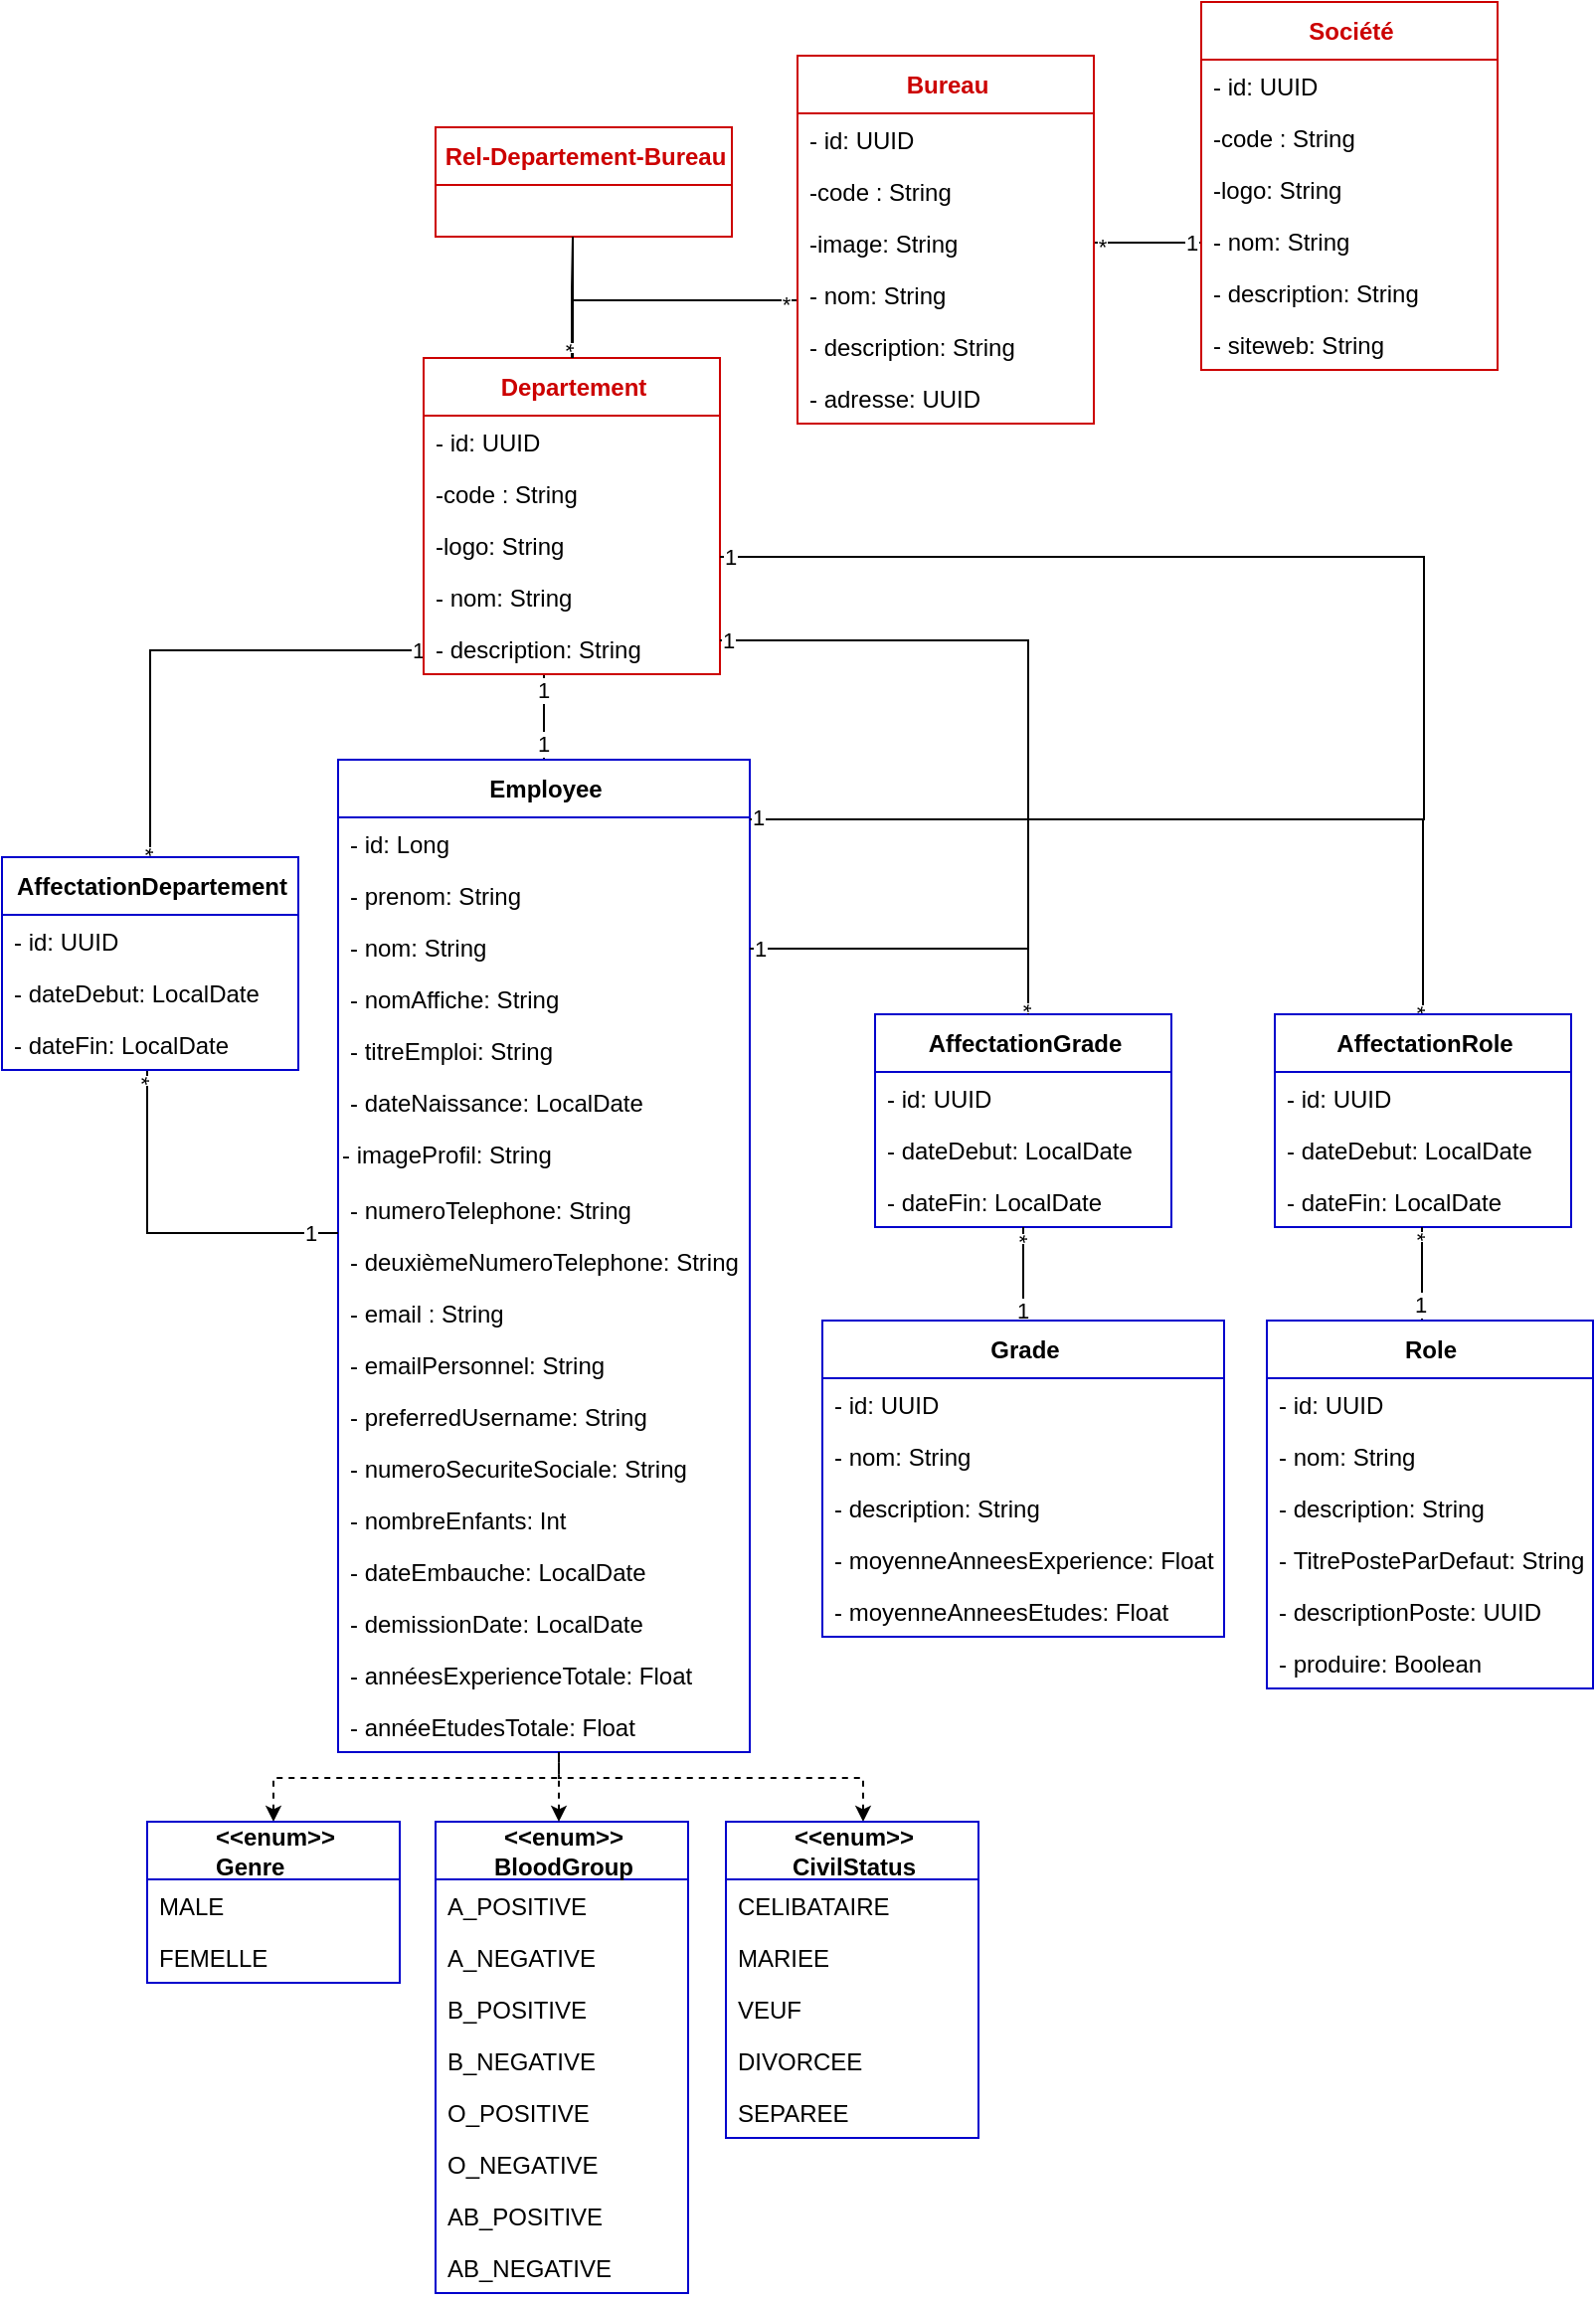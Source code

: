 <mxfile version="20.2.2" type="github">
  <diagram id="w2IqQi6_i-0GJQ8mrUqk" name="Page-1">
    <mxGraphModel dx="1580" dy="882" grid="0" gridSize="10" guides="1" tooltips="1" connect="1" arrows="1" fold="1" page="1" pageScale="1" pageWidth="827" pageHeight="1169" math="0" shadow="0">
      <root>
        <mxCell id="0" />
        <mxCell id="1" parent="0" />
        <mxCell id="1tyX5QJciQTAeXLeKtvb-1" style="edgeStyle=orthogonalEdgeStyle;rounded=0;orthogonalLoop=1;jettySize=auto;html=1;endArrow=none;endFill=0;" edge="1" parent="1" source="1tyX5QJciQTAeXLeKtvb-4" target="1tyX5QJciQTAeXLeKtvb-90">
          <mxGeometry relative="1" as="geometry">
            <Array as="points">
              <mxPoint x="277" y="397" />
              <mxPoint x="277" y="397" />
            </Array>
          </mxGeometry>
        </mxCell>
        <mxCell id="1tyX5QJciQTAeXLeKtvb-2" value="1" style="edgeLabel;html=1;align=center;verticalAlign=middle;resizable=0;points=[];" vertex="1" connectable="0" parent="1tyX5QJciQTAeXLeKtvb-1">
          <mxGeometry x="0.872" y="1" relative="1" as="geometry">
            <mxPoint y="5" as="offset" />
          </mxGeometry>
        </mxCell>
        <mxCell id="1tyX5QJciQTAeXLeKtvb-3" value="1" style="edgeLabel;html=1;align=center;verticalAlign=middle;resizable=0;points=[];" vertex="1" connectable="0" parent="1tyX5QJciQTAeXLeKtvb-1">
          <mxGeometry x="-0.908" relative="1" as="geometry">
            <mxPoint x="-1" y="-6" as="offset" />
          </mxGeometry>
        </mxCell>
        <mxCell id="1tyX5QJciQTAeXLeKtvb-4" value="&lt;b&gt;Employee&lt;/b&gt;" style="swimlane;fontStyle=0;align=center;verticalAlign=middle;childLayout=stackLayout;horizontal=1;startSize=29;horizontalStack=0;resizeParent=1;resizeParentMax=0;resizeLast=0;collapsible=0;marginBottom=0;html=1;fontSize=12;labelPosition=center;verticalLabelPosition=middle;container=0;swimlaneLine=1;rounded=0;shadow=0;glass=0;sketch=0;perimeterSpacing=0;strokeColor=#0000CC;" vertex="1" parent="1">
          <mxGeometry x="176" y="391" width="207" height="499" as="geometry" />
        </mxCell>
        <mxCell id="1tyX5QJciQTAeXLeKtvb-5" value="- id: Long" style="text;strokeColor=none;fillColor=none;align=left;verticalAlign=top;spacingLeft=4;spacingRight=4;overflow=hidden;rotatable=0;points=[[0,0.5],[1,0.5]];portConstraint=eastwest;container=0;fontStyle=0" vertex="1" parent="1tyX5QJciQTAeXLeKtvb-4">
          <mxGeometry y="29" width="207" height="26" as="geometry" />
        </mxCell>
        <mxCell id="1tyX5QJciQTAeXLeKtvb-6" value="- prenom: String" style="text;strokeColor=none;fillColor=none;align=left;verticalAlign=top;spacingLeft=4;spacingRight=4;overflow=hidden;rotatable=0;points=[[0,0.5],[1,0.5]];portConstraint=eastwest;container=0;fontStyle=0" vertex="1" parent="1tyX5QJciQTAeXLeKtvb-4">
          <mxGeometry y="55" width="207" height="26" as="geometry" />
        </mxCell>
        <mxCell id="1tyX5QJciQTAeXLeKtvb-7" value="- nom: String" style="text;strokeColor=none;fillColor=none;align=left;verticalAlign=top;spacingLeft=4;spacingRight=4;overflow=hidden;rotatable=0;points=[[0,0.5],[1,0.5]];portConstraint=eastwest;container=0;fontStyle=0" vertex="1" parent="1tyX5QJciQTAeXLeKtvb-4">
          <mxGeometry y="81" width="207" height="26" as="geometry" />
        </mxCell>
        <mxCell id="1tyX5QJciQTAeXLeKtvb-8" value="- nomAffiche: String" style="text;strokeColor=none;fillColor=none;align=left;verticalAlign=top;spacingLeft=4;spacingRight=4;overflow=hidden;rotatable=0;points=[[0,0.5],[1,0.5]];portConstraint=eastwest;container=0;fontStyle=0" vertex="1" parent="1tyX5QJciQTAeXLeKtvb-4">
          <mxGeometry y="107" width="207" height="26" as="geometry" />
        </mxCell>
        <mxCell id="1tyX5QJciQTAeXLeKtvb-9" value="- titreEmploi: String" style="text;strokeColor=none;fillColor=none;align=left;verticalAlign=top;spacingLeft=4;spacingRight=4;overflow=hidden;rotatable=0;points=[[0,0.5],[1,0.5]];portConstraint=eastwest;container=0;fontStyle=0" vertex="1" parent="1tyX5QJciQTAeXLeKtvb-4">
          <mxGeometry y="133" width="207" height="26" as="geometry" />
        </mxCell>
        <mxCell id="1tyX5QJciQTAeXLeKtvb-10" value="- dateNaissance: LocalDate" style="text;strokeColor=none;fillColor=none;align=left;verticalAlign=top;spacingLeft=4;spacingRight=4;overflow=hidden;rotatable=0;points=[[0,0.5],[1,0.5]];portConstraint=eastwest;container=0;fontStyle=0" vertex="1" parent="1tyX5QJciQTAeXLeKtvb-4">
          <mxGeometry y="159" width="207" height="26" as="geometry" />
        </mxCell>
        <mxCell id="1tyX5QJciQTAeXLeKtvb-11" value="- imageProfil: String" style="text;whiteSpace=wrap;html=1;" vertex="1" parent="1tyX5QJciQTAeXLeKtvb-4">
          <mxGeometry y="185" width="207" height="28" as="geometry" />
        </mxCell>
        <mxCell id="1tyX5QJciQTAeXLeKtvb-12" value="- numeroTelephone: String" style="text;strokeColor=none;fillColor=none;align=left;verticalAlign=top;spacingLeft=4;spacingRight=4;overflow=hidden;rotatable=0;points=[[0,0.5],[1,0.5]];portConstraint=eastwest;container=0;fontStyle=0" vertex="1" parent="1tyX5QJciQTAeXLeKtvb-4">
          <mxGeometry y="213" width="207" height="26" as="geometry" />
        </mxCell>
        <mxCell id="1tyX5QJciQTAeXLeKtvb-13" value="- deuxièmeNumeroTelephone: String" style="text;strokeColor=none;fillColor=none;align=left;verticalAlign=top;spacingLeft=4;spacingRight=4;overflow=hidden;rotatable=0;points=[[0,0.5],[1,0.5]];portConstraint=eastwest;container=0;fontStyle=0" vertex="1" parent="1tyX5QJciQTAeXLeKtvb-4">
          <mxGeometry y="239" width="207" height="26" as="geometry" />
        </mxCell>
        <mxCell id="1tyX5QJciQTAeXLeKtvb-14" value="- email : String" style="text;strokeColor=none;fillColor=none;align=left;verticalAlign=top;spacingLeft=4;spacingRight=4;overflow=hidden;rotatable=0;points=[[0,0.5],[1,0.5]];portConstraint=eastwest;container=0;fontStyle=0" vertex="1" parent="1tyX5QJciQTAeXLeKtvb-4">
          <mxGeometry y="265" width="207" height="26" as="geometry" />
        </mxCell>
        <mxCell id="1tyX5QJciQTAeXLeKtvb-15" value="- emailPersonnel: String" style="text;strokeColor=none;fillColor=none;align=left;verticalAlign=top;spacingLeft=4;spacingRight=4;overflow=hidden;rotatable=0;points=[[0,0.5],[1,0.5]];portConstraint=eastwest;container=0;fontStyle=0" vertex="1" parent="1tyX5QJciQTAeXLeKtvb-4">
          <mxGeometry y="291" width="207" height="26" as="geometry" />
        </mxCell>
        <mxCell id="1tyX5QJciQTAeXLeKtvb-16" value="- preferredUsername: String" style="text;strokeColor=none;fillColor=none;align=left;verticalAlign=top;spacingLeft=4;spacingRight=4;overflow=hidden;rotatable=0;points=[[0,0.5],[1,0.5]];portConstraint=eastwest;container=0;fontStyle=0" vertex="1" parent="1tyX5QJciQTAeXLeKtvb-4">
          <mxGeometry y="317" width="207" height="26" as="geometry" />
        </mxCell>
        <mxCell id="1tyX5QJciQTAeXLeKtvb-17" value="- numeroSecuriteSociale: String" style="text;strokeColor=none;fillColor=none;align=left;verticalAlign=top;spacingLeft=4;spacingRight=4;overflow=hidden;rotatable=0;points=[[0,0.5],[1,0.5]];portConstraint=eastwest;container=0;fontStyle=0" vertex="1" parent="1tyX5QJciQTAeXLeKtvb-4">
          <mxGeometry y="343" width="207" height="26" as="geometry" />
        </mxCell>
        <mxCell id="1tyX5QJciQTAeXLeKtvb-18" value="- nombreEnfants: Int" style="text;strokeColor=none;fillColor=none;align=left;verticalAlign=top;spacingLeft=4;spacingRight=4;overflow=hidden;rotatable=0;points=[[0,0.5],[1,0.5]];portConstraint=eastwest;container=0;fontStyle=0" vertex="1" parent="1tyX5QJciQTAeXLeKtvb-4">
          <mxGeometry y="369" width="207" height="26" as="geometry" />
        </mxCell>
        <mxCell id="1tyX5QJciQTAeXLeKtvb-19" value="- dateEmbauche: LocalDate" style="text;strokeColor=none;fillColor=none;align=left;verticalAlign=top;spacingLeft=4;spacingRight=4;overflow=hidden;rotatable=0;points=[[0,0.5],[1,0.5]];portConstraint=eastwest;container=0;fontStyle=0" vertex="1" parent="1tyX5QJciQTAeXLeKtvb-4">
          <mxGeometry y="395" width="207" height="26" as="geometry" />
        </mxCell>
        <mxCell id="1tyX5QJciQTAeXLeKtvb-20" value="- demissionDate: LocalDate" style="text;strokeColor=none;fillColor=none;align=left;verticalAlign=top;spacingLeft=4;spacingRight=4;overflow=hidden;rotatable=0;points=[[0,0.5],[1,0.5]];portConstraint=eastwest;container=0;fontStyle=0" vertex="1" parent="1tyX5QJciQTAeXLeKtvb-4">
          <mxGeometry y="421" width="207" height="26" as="geometry" />
        </mxCell>
        <mxCell id="1tyX5QJciQTAeXLeKtvb-21" value="- annéesExperienceTotale: Float" style="text;strokeColor=none;fillColor=none;align=left;verticalAlign=top;spacingLeft=4;spacingRight=4;overflow=hidden;rotatable=0;points=[[0,0.5],[1,0.5]];portConstraint=eastwest;container=0;fontStyle=0" vertex="1" parent="1tyX5QJciQTAeXLeKtvb-4">
          <mxGeometry y="447" width="207" height="26" as="geometry" />
        </mxCell>
        <mxCell id="1tyX5QJciQTAeXLeKtvb-22" value="- annéeEtudesTotale: Float" style="text;strokeColor=none;fillColor=none;align=left;verticalAlign=top;spacingLeft=4;spacingRight=4;overflow=hidden;rotatable=0;points=[[0,0.5],[1,0.5]];portConstraint=eastwest;container=0;fontStyle=0" vertex="1" parent="1tyX5QJciQTAeXLeKtvb-4">
          <mxGeometry y="473" width="207" height="26" as="geometry" />
        </mxCell>
        <mxCell id="1tyX5QJciQTAeXLeKtvb-23" style="edgeStyle=orthogonalEdgeStyle;rounded=0;orthogonalLoop=1;jettySize=auto;html=1;endArrow=none;endFill=0;endSize=5;startSize=5;" edge="1" parent="1" source="1tyX5QJciQTAeXLeKtvb-29" target="1tyX5QJciQTAeXLeKtvb-4">
          <mxGeometry relative="1" as="geometry">
            <Array as="points">
              <mxPoint x="80" y="629" />
            </Array>
          </mxGeometry>
        </mxCell>
        <mxCell id="1tyX5QJciQTAeXLeKtvb-24" value="*" style="edgeLabel;html=1;align=center;verticalAlign=middle;resizable=0;points=[];rotation=90;" vertex="1" connectable="0" parent="1tyX5QJciQTAeXLeKtvb-23">
          <mxGeometry x="-0.925" relative="1" as="geometry">
            <mxPoint x="-2" y="-2" as="offset" />
          </mxGeometry>
        </mxCell>
        <mxCell id="1tyX5QJciQTAeXLeKtvb-25" value="1" style="edgeLabel;html=1;align=center;verticalAlign=middle;resizable=0;points=[];" vertex="1" connectable="0" parent="1tyX5QJciQTAeXLeKtvb-23">
          <mxGeometry x="0.884" relative="1" as="geometry">
            <mxPoint x="-4" as="offset" />
          </mxGeometry>
        </mxCell>
        <mxCell id="1tyX5QJciQTAeXLeKtvb-26" style="edgeStyle=orthogonalEdgeStyle;rounded=0;orthogonalLoop=1;jettySize=auto;html=1;endArrow=none;endFill=0;" edge="1" parent="1" source="1tyX5QJciQTAeXLeKtvb-29" target="1tyX5QJciQTAeXLeKtvb-90">
          <mxGeometry relative="1" as="geometry">
            <mxPoint x="208" y="323" as="targetPoint" />
            <Array as="points">
              <mxPoint x="82" y="336" />
            </Array>
          </mxGeometry>
        </mxCell>
        <mxCell id="1tyX5QJciQTAeXLeKtvb-27" value="1" style="edgeLabel;html=1;align=center;verticalAlign=middle;resizable=0;points=[];" vertex="1" connectable="0" parent="1tyX5QJciQTAeXLeKtvb-26">
          <mxGeometry x="0.935" y="-2" relative="1" as="geometry">
            <mxPoint x="5" y="-2" as="offset" />
          </mxGeometry>
        </mxCell>
        <mxCell id="1tyX5QJciQTAeXLeKtvb-28" value="*" style="edgeLabel;html=1;align=center;verticalAlign=middle;resizable=0;points=[];rotation=90;" vertex="1" connectable="0" parent="1tyX5QJciQTAeXLeKtvb-26">
          <mxGeometry x="-0.965" relative="1" as="geometry">
            <mxPoint x="-2" y="1" as="offset" />
          </mxGeometry>
        </mxCell>
        <mxCell id="1tyX5QJciQTAeXLeKtvb-29" value="&lt;span style=&quot;text-align: left;&quot;&gt;Affectation&lt;/span&gt;&lt;span style=&quot;text-align: left; background-color: initial;&quot;&gt;Departement&lt;/span&gt;&lt;span style=&quot;text-align: left;&quot;&gt;&lt;br&gt;&lt;/span&gt;" style="swimlane;fontStyle=1;align=center;verticalAlign=middle;childLayout=stackLayout;horizontal=1;startSize=29;horizontalStack=0;resizeParent=1;resizeParentMax=0;resizeLast=0;collapsible=0;marginBottom=0;html=1;fontSize=12;labelPosition=center;verticalLabelPosition=middle;container=0;swimlaneLine=1;rounded=0;sketch=0;glass=0;strokeColor=#0000CC;" vertex="1" parent="1">
          <mxGeometry x="7" y="440" width="149" height="107" as="geometry" />
        </mxCell>
        <mxCell id="1tyX5QJciQTAeXLeKtvb-30" value="- id: UUID" style="text;strokeColor=none;fillColor=none;align=left;verticalAlign=top;spacingLeft=4;spacingRight=4;overflow=hidden;rotatable=0;points=[[0,0.5],[1,0.5]];portConstraint=eastwest;container=0;fontStyle=0" vertex="1" parent="1tyX5QJciQTAeXLeKtvb-29">
          <mxGeometry y="29" width="149" height="26" as="geometry" />
        </mxCell>
        <mxCell id="1tyX5QJciQTAeXLeKtvb-31" value="- dateDebut: LocalDate" style="text;strokeColor=none;fillColor=none;align=left;verticalAlign=top;spacingLeft=4;spacingRight=4;overflow=hidden;rotatable=0;points=[[0,0.5],[1,0.5]];portConstraint=eastwest;container=0;fontStyle=0" vertex="1" parent="1tyX5QJciQTAeXLeKtvb-29">
          <mxGeometry y="55" width="149" height="26" as="geometry" />
        </mxCell>
        <mxCell id="1tyX5QJciQTAeXLeKtvb-32" value="- dateFin: LocalDate" style="text;strokeColor=none;fillColor=none;align=left;verticalAlign=top;spacingLeft=4;spacingRight=4;overflow=hidden;rotatable=0;points=[[0,0.5],[1,0.5]];portConstraint=eastwest;container=0;fontStyle=0" vertex="1" parent="1tyX5QJciQTAeXLeKtvb-29">
          <mxGeometry y="81" width="149" height="26" as="geometry" />
        </mxCell>
        <mxCell id="1tyX5QJciQTAeXLeKtvb-33" value="&lt;span style=&quot;text-align: left;&quot;&gt;Affectation&lt;/span&gt;&lt;span style=&quot;text-align: left; background-color: initial;&quot;&gt;Grade&lt;/span&gt;&lt;span style=&quot;text-align: left;&quot;&gt;&lt;br&gt;&lt;/span&gt;" style="swimlane;fontStyle=1;align=center;verticalAlign=middle;childLayout=stackLayout;horizontal=1;startSize=29;horizontalStack=0;resizeParent=1;resizeParentMax=0;resizeLast=0;collapsible=0;marginBottom=0;html=1;fontSize=12;labelPosition=center;verticalLabelPosition=middle;container=0;swimlaneLine=1;rounded=0;sketch=0;glass=0;strokeColor=#0000CC;" vertex="1" parent="1">
          <mxGeometry x="446" y="519" width="149" height="107" as="geometry" />
        </mxCell>
        <mxCell id="1tyX5QJciQTAeXLeKtvb-34" value="- id: UUID" style="text;strokeColor=none;fillColor=none;align=left;verticalAlign=top;spacingLeft=4;spacingRight=4;overflow=hidden;rotatable=0;points=[[0,0.5],[1,0.5]];portConstraint=eastwest;container=0;fontStyle=0" vertex="1" parent="1tyX5QJciQTAeXLeKtvb-33">
          <mxGeometry y="29" width="149" height="26" as="geometry" />
        </mxCell>
        <mxCell id="1tyX5QJciQTAeXLeKtvb-35" value="- dateDebut: LocalDate" style="text;strokeColor=none;fillColor=none;align=left;verticalAlign=top;spacingLeft=4;spacingRight=4;overflow=hidden;rotatable=0;points=[[0,0.5],[1,0.5]];portConstraint=eastwest;container=0;fontStyle=0" vertex="1" parent="1tyX5QJciQTAeXLeKtvb-33">
          <mxGeometry y="55" width="149" height="26" as="geometry" />
        </mxCell>
        <mxCell id="1tyX5QJciQTAeXLeKtvb-36" value="- dateFin: LocalDate" style="text;strokeColor=none;fillColor=none;align=left;verticalAlign=top;spacingLeft=4;spacingRight=4;overflow=hidden;rotatable=0;points=[[0,0.5],[1,0.5]];portConstraint=eastwest;container=0;fontStyle=0" vertex="1" parent="1tyX5QJciQTAeXLeKtvb-33">
          <mxGeometry y="81" width="149" height="26" as="geometry" />
        </mxCell>
        <mxCell id="1tyX5QJciQTAeXLeKtvb-37" style="edgeStyle=orthogonalEdgeStyle;rounded=0;orthogonalLoop=1;jettySize=auto;html=1;endArrow=none;endFill=0;startSize=5;endSize=5;" edge="1" parent="1" source="1tyX5QJciQTAeXLeKtvb-4" target="1tyX5QJciQTAeXLeKtvb-33">
          <mxGeometry relative="1" as="geometry">
            <Array as="points">
              <mxPoint x="523" y="486" />
            </Array>
            <mxPoint x="377" y="521.002" as="sourcePoint" />
            <mxPoint x="502.002" y="601" as="targetPoint" />
          </mxGeometry>
        </mxCell>
        <mxCell id="1tyX5QJciQTAeXLeKtvb-38" value="*" style="edgeLabel;html=1;align=center;verticalAlign=middle;resizable=0;points=[];rotation=90;" vertex="1" connectable="0" parent="1tyX5QJciQTAeXLeKtvb-37">
          <mxGeometry x="0.963" relative="1" as="geometry">
            <mxPoint x="-2" y="-1" as="offset" />
          </mxGeometry>
        </mxCell>
        <mxCell id="1tyX5QJciQTAeXLeKtvb-39" value="1" style="edgeLabel;html=1;align=center;verticalAlign=middle;resizable=0;points=[];" vertex="1" connectable="0" parent="1tyX5QJciQTAeXLeKtvb-37">
          <mxGeometry x="-0.962" relative="1" as="geometry">
            <mxPoint x="1" as="offset" />
          </mxGeometry>
        </mxCell>
        <mxCell id="1tyX5QJciQTAeXLeKtvb-40" style="rounded=0;orthogonalLoop=1;jettySize=auto;html=1;endArrow=none;endFill=0;startSize=5;endSize=5;" edge="1" parent="1" source="1tyX5QJciQTAeXLeKtvb-43" target="1tyX5QJciQTAeXLeKtvb-33">
          <mxGeometry relative="1" as="geometry">
            <mxPoint x="525.5" y="673" as="sourcePoint" />
            <mxPoint x="525.5" y="626.0" as="targetPoint" />
          </mxGeometry>
        </mxCell>
        <mxCell id="1tyX5QJciQTAeXLeKtvb-41" value="*" style="edgeLabel;html=1;align=center;verticalAlign=middle;resizable=0;points=[];rotation=90;" vertex="1" connectable="0" parent="1tyX5QJciQTAeXLeKtvb-40">
          <mxGeometry x="0.773" relative="1" as="geometry">
            <mxPoint x="-1" as="offset" />
          </mxGeometry>
        </mxCell>
        <mxCell id="1tyX5QJciQTAeXLeKtvb-42" value="1" style="edgeLabel;html=1;align=center;verticalAlign=middle;resizable=0;points=[];" vertex="1" connectable="0" parent="1tyX5QJciQTAeXLeKtvb-40">
          <mxGeometry x="-0.63" y="1" relative="1" as="geometry">
            <mxPoint y="3" as="offset" />
          </mxGeometry>
        </mxCell>
        <mxCell id="1tyX5QJciQTAeXLeKtvb-43" value="Grade" style="swimlane;fontStyle=1;align=center;verticalAlign=middle;childLayout=stackLayout;horizontal=1;startSize=29;horizontalStack=0;resizeParent=1;resizeParentMax=0;resizeLast=0;collapsible=0;marginBottom=0;html=1;fontSize=12;labelPosition=center;verticalLabelPosition=middle;container=0;swimlaneLine=1;rounded=0;sketch=0;glass=0;strokeColor=#0000CC;" vertex="1" parent="1">
          <mxGeometry x="419.5" y="673" width="202" height="159" as="geometry" />
        </mxCell>
        <mxCell id="1tyX5QJciQTAeXLeKtvb-44" value="- id: UUID" style="text;strokeColor=none;fillColor=none;align=left;verticalAlign=top;spacingLeft=4;spacingRight=4;overflow=hidden;rotatable=0;points=[[0,0.5],[1,0.5]];portConstraint=eastwest;container=0;fontStyle=0" vertex="1" parent="1tyX5QJciQTAeXLeKtvb-43">
          <mxGeometry y="29" width="202" height="26" as="geometry" />
        </mxCell>
        <mxCell id="1tyX5QJciQTAeXLeKtvb-45" value="- nom: String" style="text;strokeColor=none;fillColor=none;align=left;verticalAlign=top;spacingLeft=4;spacingRight=4;overflow=hidden;rotatable=0;points=[[0,0.5],[1,0.5]];portConstraint=eastwest;container=0;fontStyle=0" vertex="1" parent="1tyX5QJciQTAeXLeKtvb-43">
          <mxGeometry y="55" width="202" height="26" as="geometry" />
        </mxCell>
        <mxCell id="1tyX5QJciQTAeXLeKtvb-46" value="- description: String" style="text;strokeColor=none;fillColor=none;align=left;verticalAlign=top;spacingLeft=4;spacingRight=4;overflow=hidden;rotatable=0;points=[[0,0.5],[1,0.5]];portConstraint=eastwest;container=0;fontStyle=0" vertex="1" parent="1tyX5QJciQTAeXLeKtvb-43">
          <mxGeometry y="81" width="202" height="26" as="geometry" />
        </mxCell>
        <mxCell id="1tyX5QJciQTAeXLeKtvb-47" value="- moyenneAnneesExperience: Float" style="text;strokeColor=none;fillColor=none;align=left;verticalAlign=top;spacingLeft=4;spacingRight=4;overflow=hidden;rotatable=0;points=[[0,0.5],[1,0.5]];portConstraint=eastwest;container=0;fontStyle=0" vertex="1" parent="1tyX5QJciQTAeXLeKtvb-43">
          <mxGeometry y="107" width="202" height="26" as="geometry" />
        </mxCell>
        <mxCell id="1tyX5QJciQTAeXLeKtvb-48" value="- moyenneAnneesEtudes: Float" style="text;strokeColor=none;fillColor=none;align=left;verticalAlign=top;spacingLeft=4;spacingRight=4;overflow=hidden;rotatable=0;points=[[0,0.5],[1,0.5]];portConstraint=eastwest;container=0;fontStyle=0" vertex="1" parent="1tyX5QJciQTAeXLeKtvb-43">
          <mxGeometry y="133" width="202" height="26" as="geometry" />
        </mxCell>
        <mxCell id="1tyX5QJciQTAeXLeKtvb-49" style="edgeStyle=orthogonalEdgeStyle;rounded=0;orthogonalLoop=1;jettySize=auto;html=1;endArrow=none;endFill=0;startSize=5;endSize=5;" edge="1" parent="1" source="1tyX5QJciQTAeXLeKtvb-52" target="1tyX5QJciQTAeXLeKtvb-4">
          <mxGeometry relative="1" as="geometry">
            <Array as="points">
              <mxPoint x="721" y="421" />
            </Array>
            <mxPoint x="748" y="611" as="sourcePoint" />
            <mxPoint x="378" y="462" as="targetPoint" />
          </mxGeometry>
        </mxCell>
        <mxCell id="1tyX5QJciQTAeXLeKtvb-50" value="*" style="edgeLabel;html=1;align=center;verticalAlign=middle;resizable=0;points=[];rotation=90;" vertex="1" connectable="0" parent="1tyX5QJciQTAeXLeKtvb-49">
          <mxGeometry x="-0.956" relative="1" as="geometry">
            <mxPoint x="-2" y="7" as="offset" />
          </mxGeometry>
        </mxCell>
        <mxCell id="1tyX5QJciQTAeXLeKtvb-51" value="1" style="edgeLabel;html=1;align=center;verticalAlign=middle;resizable=0;points=[];" vertex="1" connectable="0" parent="1tyX5QJciQTAeXLeKtvb-49">
          <mxGeometry x="0.966" y="-1" relative="1" as="geometry">
            <mxPoint x="-4" as="offset" />
          </mxGeometry>
        </mxCell>
        <mxCell id="1tyX5QJciQTAeXLeKtvb-52" value="&lt;span style=&quot;text-align: left;&quot;&gt;Affectation&lt;/span&gt;Role" style="swimlane;fontStyle=1;align=center;verticalAlign=middle;childLayout=stackLayout;horizontal=1;startSize=29;horizontalStack=0;resizeParent=1;resizeParentMax=0;resizeLast=0;collapsible=0;marginBottom=0;html=1;fontSize=12;labelPosition=center;verticalLabelPosition=middle;container=0;swimlaneLine=1;rounded=0;sketch=0;glass=0;strokeColor=#0000CC;" vertex="1" parent="1">
          <mxGeometry x="647" y="519" width="149" height="107" as="geometry" />
        </mxCell>
        <mxCell id="1tyX5QJciQTAeXLeKtvb-53" value="- id: UUID" style="text;strokeColor=none;fillColor=none;align=left;verticalAlign=top;spacingLeft=4;spacingRight=4;overflow=hidden;rotatable=0;points=[[0,0.5],[1,0.5]];portConstraint=eastwest;container=0;fontStyle=0" vertex="1" parent="1tyX5QJciQTAeXLeKtvb-52">
          <mxGeometry y="29" width="149" height="26" as="geometry" />
        </mxCell>
        <mxCell id="1tyX5QJciQTAeXLeKtvb-54" value="- dateDebut: LocalDate" style="text;strokeColor=none;fillColor=none;align=left;verticalAlign=top;spacingLeft=4;spacingRight=4;overflow=hidden;rotatable=0;points=[[0,0.5],[1,0.5]];portConstraint=eastwest;container=0;fontStyle=0" vertex="1" parent="1tyX5QJciQTAeXLeKtvb-52">
          <mxGeometry y="55" width="149" height="26" as="geometry" />
        </mxCell>
        <mxCell id="1tyX5QJciQTAeXLeKtvb-55" value="- dateFin: LocalDate" style="text;strokeColor=none;fillColor=none;align=left;verticalAlign=top;spacingLeft=4;spacingRight=4;overflow=hidden;rotatable=0;points=[[0,0.5],[1,0.5]];portConstraint=eastwest;container=0;fontStyle=0" vertex="1" parent="1tyX5QJciQTAeXLeKtvb-52">
          <mxGeometry y="81" width="149" height="26" as="geometry" />
        </mxCell>
        <mxCell id="1tyX5QJciQTAeXLeKtvb-56" style="edgeStyle=orthogonalEdgeStyle;rounded=0;orthogonalLoop=1;jettySize=auto;html=1;endSize=5;startSize=5;endArrow=none;endFill=0;" edge="1" parent="1" source="1tyX5QJciQTAeXLeKtvb-59" target="1tyX5QJciQTAeXLeKtvb-52">
          <mxGeometry relative="1" as="geometry">
            <Array as="points">
              <mxPoint x="721" y="642" />
              <mxPoint x="721" y="642" />
            </Array>
          </mxGeometry>
        </mxCell>
        <mxCell id="1tyX5QJciQTAeXLeKtvb-57" value="*" style="edgeLabel;html=1;align=center;verticalAlign=middle;resizable=0;points=[];rotation=90;" vertex="1" connectable="0" parent="1tyX5QJciQTAeXLeKtvb-56">
          <mxGeometry x="0.74" relative="1" as="geometry">
            <mxPoint x="-2" y="-2" as="offset" />
          </mxGeometry>
        </mxCell>
        <mxCell id="1tyX5QJciQTAeXLeKtvb-58" value="1" style="edgeLabel;html=1;align=center;verticalAlign=middle;resizable=0;points=[];" vertex="1" connectable="0" parent="1tyX5QJciQTAeXLeKtvb-56">
          <mxGeometry x="-0.725" y="1" relative="1" as="geometry">
            <mxPoint y="-2" as="offset" />
          </mxGeometry>
        </mxCell>
        <mxCell id="1tyX5QJciQTAeXLeKtvb-59" value="Role" style="swimlane;fontStyle=1;align=center;verticalAlign=middle;childLayout=stackLayout;horizontal=1;startSize=29;horizontalStack=0;resizeParent=1;resizeParentMax=0;resizeLast=0;collapsible=0;marginBottom=0;html=1;fontSize=12;labelPosition=center;verticalLabelPosition=middle;container=0;swimlaneLine=1;rounded=0;sketch=0;glass=0;strokeColor=#0000CC;" vertex="1" parent="1">
          <mxGeometry x="643" y="673" width="164" height="185" as="geometry" />
        </mxCell>
        <mxCell id="1tyX5QJciQTAeXLeKtvb-60" value="- id: UUID" style="text;strokeColor=none;fillColor=none;align=left;verticalAlign=top;spacingLeft=4;spacingRight=4;overflow=hidden;rotatable=0;points=[[0,0.5],[1,0.5]];portConstraint=eastwest;container=0;fontStyle=0" vertex="1" parent="1tyX5QJciQTAeXLeKtvb-59">
          <mxGeometry y="29" width="164" height="26" as="geometry" />
        </mxCell>
        <mxCell id="1tyX5QJciQTAeXLeKtvb-61" value="- nom: String" style="text;strokeColor=none;fillColor=none;align=left;verticalAlign=top;spacingLeft=4;spacingRight=4;overflow=hidden;rotatable=0;points=[[0,0.5],[1,0.5]];portConstraint=eastwest;container=0;fontStyle=0" vertex="1" parent="1tyX5QJciQTAeXLeKtvb-59">
          <mxGeometry y="55" width="164" height="26" as="geometry" />
        </mxCell>
        <mxCell id="1tyX5QJciQTAeXLeKtvb-62" value="- description: String" style="text;strokeColor=none;fillColor=none;align=left;verticalAlign=top;spacingLeft=4;spacingRight=4;overflow=hidden;rotatable=0;points=[[0,0.5],[1,0.5]];portConstraint=eastwest;container=0;fontStyle=0" vertex="1" parent="1tyX5QJciQTAeXLeKtvb-59">
          <mxGeometry y="81" width="164" height="26" as="geometry" />
        </mxCell>
        <mxCell id="1tyX5QJciQTAeXLeKtvb-63" value="- TitrePosteParDefaut: String" style="text;strokeColor=none;fillColor=none;align=left;verticalAlign=top;spacingLeft=4;spacingRight=4;overflow=hidden;rotatable=0;points=[[0,0.5],[1,0.5]];portConstraint=eastwest;container=0;fontStyle=0" vertex="1" parent="1tyX5QJciQTAeXLeKtvb-59">
          <mxGeometry y="107" width="164" height="26" as="geometry" />
        </mxCell>
        <mxCell id="1tyX5QJciQTAeXLeKtvb-64" value="- descriptionPoste: UUID" style="text;strokeColor=none;fillColor=none;align=left;verticalAlign=top;spacingLeft=4;spacingRight=4;overflow=hidden;rotatable=0;points=[[0,0.5],[1,0.5]];portConstraint=eastwest;container=0;fontStyle=0" vertex="1" parent="1tyX5QJciQTAeXLeKtvb-59">
          <mxGeometry y="133" width="164" height="26" as="geometry" />
        </mxCell>
        <mxCell id="1tyX5QJciQTAeXLeKtvb-65" value="- produire: Boolean" style="text;strokeColor=none;fillColor=none;align=left;verticalAlign=top;spacingLeft=4;spacingRight=4;overflow=hidden;rotatable=0;points=[[0,0.5],[1,0.5]];portConstraint=eastwest;container=0;fontStyle=0" vertex="1" parent="1tyX5QJciQTAeXLeKtvb-59">
          <mxGeometry y="159" width="164" height="26" as="geometry" />
        </mxCell>
        <mxCell id="1tyX5QJciQTAeXLeKtvb-66" style="edgeStyle=orthogonalEdgeStyle;rounded=0;orthogonalLoop=1;jettySize=auto;html=1;endArrow=none;endFill=0;startSize=5;endSize=5;startArrow=classic;startFill=1;dashed=1;" edge="1" parent="1" source="1tyX5QJciQTAeXLeKtvb-67" target="1tyX5QJciQTAeXLeKtvb-4">
          <mxGeometry relative="1" as="geometry">
            <mxPoint x="287" y="832" as="targetPoint" />
            <Array as="points">
              <mxPoint x="143" y="903" />
              <mxPoint x="287" y="903" />
            </Array>
          </mxGeometry>
        </mxCell>
        <mxCell id="1tyX5QJciQTAeXLeKtvb-67" value="&lt;b&gt;&amp;lt;&amp;lt;enum&amp;gt;&amp;gt;&lt;/b&gt;&lt;br&gt;&lt;div style=&quot;text-align: left&quot;&gt;&lt;b&gt;G&lt;/b&gt;&lt;b style=&quot;background-color: initial;&quot;&gt;enre&lt;/b&gt;&lt;/div&gt;" style="swimlane;fontStyle=0;align=center;verticalAlign=middle;childLayout=stackLayout;horizontal=1;startSize=29;horizontalStack=0;resizeParent=1;resizeParentMax=0;resizeLast=0;collapsible=0;marginBottom=0;html=1;fontSize=12;labelPosition=center;verticalLabelPosition=middle;container=0;swimlaneLine=1;rounded=0;sketch=0;glass=0;strokeColor=#0000CC;" vertex="1" parent="1">
          <mxGeometry x="80" y="925" width="127" height="81" as="geometry" />
        </mxCell>
        <mxCell id="1tyX5QJciQTAeXLeKtvb-68" value="MALE" style="text;strokeColor=none;fillColor=none;align=left;verticalAlign=top;spacingLeft=4;spacingRight=4;overflow=hidden;rotatable=0;points=[[0,0.5],[1,0.5]];portConstraint=eastwest;container=0;fontStyle=0" vertex="1" parent="1tyX5QJciQTAeXLeKtvb-67">
          <mxGeometry y="29" width="127" height="26" as="geometry" />
        </mxCell>
        <mxCell id="1tyX5QJciQTAeXLeKtvb-69" value="FEMELLE" style="text;strokeColor=none;fillColor=none;align=left;verticalAlign=top;spacingLeft=4;spacingRight=4;overflow=hidden;rotatable=0;points=[[0,0.5],[1,0.5]];portConstraint=eastwest;container=0;fontStyle=0" vertex="1" parent="1tyX5QJciQTAeXLeKtvb-67">
          <mxGeometry y="55" width="127" height="26" as="geometry" />
        </mxCell>
        <mxCell id="1tyX5QJciQTAeXLeKtvb-70" style="edgeStyle=orthogonalEdgeStyle;rounded=0;orthogonalLoop=1;jettySize=auto;html=1;dashed=1;startArrow=classic;startFill=1;endArrow=none;endFill=0;startSize=5;endSize=5;" edge="1" parent="1" source="1tyX5QJciQTAeXLeKtvb-71" target="1tyX5QJciQTAeXLeKtvb-4">
          <mxGeometry relative="1" as="geometry">
            <mxPoint x="287" y="832" as="targetPoint" />
            <Array as="points">
              <mxPoint x="440" y="903" />
              <mxPoint x="287" y="903" />
            </Array>
            <mxPoint x="450.003" y="1009" as="sourcePoint" />
          </mxGeometry>
        </mxCell>
        <mxCell id="1tyX5QJciQTAeXLeKtvb-71" value="&lt;b&gt;&amp;lt;&amp;lt;enum&amp;gt;&amp;gt;&lt;/b&gt;&lt;br&gt;&lt;div style=&quot;text-align: left&quot;&gt;&lt;b&gt;CivilStatus&lt;/b&gt;&lt;br&gt;&lt;/div&gt;" style="swimlane;fontStyle=0;align=center;verticalAlign=middle;childLayout=stackLayout;horizontal=1;startSize=29;horizontalStack=0;resizeParent=1;resizeParentMax=0;resizeLast=0;collapsible=0;marginBottom=0;html=1;fontSize=12;labelPosition=center;verticalLabelPosition=middle;container=0;swimlaneLine=1;rounded=0;sketch=0;glass=0;strokeColor=#0000CC;" vertex="1" parent="1">
          <mxGeometry x="371" y="925" width="127" height="159" as="geometry" />
        </mxCell>
        <mxCell id="1tyX5QJciQTAeXLeKtvb-72" value="CELIBATAIRE" style="text;strokeColor=none;fillColor=none;align=left;verticalAlign=top;spacingLeft=4;spacingRight=4;overflow=hidden;rotatable=0;points=[[0,0.5],[1,0.5]];portConstraint=eastwest;container=0;fontStyle=0" vertex="1" parent="1tyX5QJciQTAeXLeKtvb-71">
          <mxGeometry y="29" width="127" height="26" as="geometry" />
        </mxCell>
        <mxCell id="1tyX5QJciQTAeXLeKtvb-73" value="MARIEE" style="text;strokeColor=none;fillColor=none;align=left;verticalAlign=top;spacingLeft=4;spacingRight=4;overflow=hidden;rotatable=0;points=[[0,0.5],[1,0.5]];portConstraint=eastwest;container=0;fontStyle=0" vertex="1" parent="1tyX5QJciQTAeXLeKtvb-71">
          <mxGeometry y="55" width="127" height="26" as="geometry" />
        </mxCell>
        <mxCell id="1tyX5QJciQTAeXLeKtvb-74" value="VEUF" style="text;strokeColor=none;fillColor=none;align=left;verticalAlign=top;spacingLeft=4;spacingRight=4;overflow=hidden;rotatable=0;points=[[0,0.5],[1,0.5]];portConstraint=eastwest;container=0;fontStyle=0" vertex="1" parent="1tyX5QJciQTAeXLeKtvb-71">
          <mxGeometry y="81" width="127" height="26" as="geometry" />
        </mxCell>
        <mxCell id="1tyX5QJciQTAeXLeKtvb-75" value="DIVORCEE" style="text;strokeColor=none;fillColor=none;align=left;verticalAlign=top;spacingLeft=4;spacingRight=4;overflow=hidden;rotatable=0;points=[[0,0.5],[1,0.5]];portConstraint=eastwest;container=0;fontStyle=0" vertex="1" parent="1tyX5QJciQTAeXLeKtvb-71">
          <mxGeometry y="107" width="127" height="26" as="geometry" />
        </mxCell>
        <mxCell id="1tyX5QJciQTAeXLeKtvb-76" value="SEPAREE" style="text;strokeColor=none;fillColor=none;align=left;verticalAlign=top;spacingLeft=4;spacingRight=4;overflow=hidden;rotatable=0;points=[[0,0.5],[1,0.5]];portConstraint=eastwest;container=0;fontStyle=0" vertex="1" parent="1tyX5QJciQTAeXLeKtvb-71">
          <mxGeometry y="133" width="127" height="26" as="geometry" />
        </mxCell>
        <mxCell id="1tyX5QJciQTAeXLeKtvb-78" value="&lt;b&gt;&amp;lt;&amp;lt;enum&amp;gt;&amp;gt;&lt;/b&gt;&lt;br&gt;&lt;div style=&quot;text-align: left&quot;&gt;&lt;b&gt;BloodGroup&lt;/b&gt;&lt;br&gt;&lt;/div&gt;" style="swimlane;fontStyle=0;align=center;verticalAlign=middle;childLayout=stackLayout;horizontal=1;startSize=29;horizontalStack=0;resizeParent=1;resizeParentMax=0;resizeLast=0;collapsible=0;marginBottom=0;html=1;fontSize=12;labelPosition=center;verticalLabelPosition=middle;container=0;swimlaneLine=1;rounded=0;sketch=0;glass=0;strokeColor=#0000CC;" vertex="1" parent="1">
          <mxGeometry x="225" y="925" width="127" height="237" as="geometry" />
        </mxCell>
        <mxCell id="1tyX5QJciQTAeXLeKtvb-79" value="A_POSITIVE" style="text;strokeColor=none;fillColor=none;align=left;verticalAlign=top;spacingLeft=4;spacingRight=4;overflow=hidden;rotatable=0;points=[[0,0.5],[1,0.5]];portConstraint=eastwest;container=0;fontStyle=0" vertex="1" parent="1tyX5QJciQTAeXLeKtvb-78">
          <mxGeometry y="29" width="127" height="26" as="geometry" />
        </mxCell>
        <mxCell id="1tyX5QJciQTAeXLeKtvb-80" value="A_NEGATIVE" style="text;strokeColor=none;fillColor=none;align=left;verticalAlign=top;spacingLeft=4;spacingRight=4;overflow=hidden;rotatable=0;points=[[0,0.5],[1,0.5]];portConstraint=eastwest;container=0;fontStyle=0" vertex="1" parent="1tyX5QJciQTAeXLeKtvb-78">
          <mxGeometry y="55" width="127" height="26" as="geometry" />
        </mxCell>
        <mxCell id="1tyX5QJciQTAeXLeKtvb-81" value="B_POSITIVE" style="text;strokeColor=none;fillColor=none;align=left;verticalAlign=top;spacingLeft=4;spacingRight=4;overflow=hidden;rotatable=0;points=[[0,0.5],[1,0.5]];portConstraint=eastwest;container=0;fontStyle=0" vertex="1" parent="1tyX5QJciQTAeXLeKtvb-78">
          <mxGeometry y="81" width="127" height="26" as="geometry" />
        </mxCell>
        <mxCell id="1tyX5QJciQTAeXLeKtvb-82" value="B_NEGATIVE" style="text;strokeColor=none;fillColor=none;align=left;verticalAlign=top;spacingLeft=4;spacingRight=4;overflow=hidden;rotatable=0;points=[[0,0.5],[1,0.5]];portConstraint=eastwest;container=0;fontStyle=0" vertex="1" parent="1tyX5QJciQTAeXLeKtvb-78">
          <mxGeometry y="107" width="127" height="26" as="geometry" />
        </mxCell>
        <mxCell id="1tyX5QJciQTAeXLeKtvb-83" value="O_POSITIVE" style="text;strokeColor=none;fillColor=none;align=left;verticalAlign=top;spacingLeft=4;spacingRight=4;overflow=hidden;rotatable=0;points=[[0,0.5],[1,0.5]];portConstraint=eastwest;container=0;fontStyle=0" vertex="1" parent="1tyX5QJciQTAeXLeKtvb-78">
          <mxGeometry y="133" width="127" height="26" as="geometry" />
        </mxCell>
        <mxCell id="1tyX5QJciQTAeXLeKtvb-84" value="O_NEGATIVE" style="text;strokeColor=none;fillColor=none;align=left;verticalAlign=top;spacingLeft=4;spacingRight=4;overflow=hidden;rotatable=0;points=[[0,0.5],[1,0.5]];portConstraint=eastwest;container=0;fontStyle=0" vertex="1" parent="1tyX5QJciQTAeXLeKtvb-78">
          <mxGeometry y="159" width="127" height="26" as="geometry" />
        </mxCell>
        <mxCell id="1tyX5QJciQTAeXLeKtvb-85" value="AB_POSITIVE" style="text;strokeColor=none;fillColor=none;align=left;verticalAlign=top;spacingLeft=4;spacingRight=4;overflow=hidden;rotatable=0;points=[[0,0.5],[1,0.5]];portConstraint=eastwest;container=0;fontStyle=0" vertex="1" parent="1tyX5QJciQTAeXLeKtvb-78">
          <mxGeometry y="185" width="127" height="26" as="geometry" />
        </mxCell>
        <mxCell id="1tyX5QJciQTAeXLeKtvb-86" value="AB_NEGATIVE" style="text;strokeColor=none;fillColor=none;align=left;verticalAlign=top;spacingLeft=4;spacingRight=4;overflow=hidden;rotatable=0;points=[[0,0.5],[1,0.5]];portConstraint=eastwest;container=0;fontStyle=0" vertex="1" parent="1tyX5QJciQTAeXLeKtvb-78">
          <mxGeometry y="211" width="127" height="26" as="geometry" />
        </mxCell>
        <mxCell id="1tyX5QJciQTAeXLeKtvb-87" style="edgeStyle=orthogonalEdgeStyle;rounded=0;orthogonalLoop=1;jettySize=auto;html=1;endArrow=none;endFill=0;" edge="1" parent="1" source="1tyX5QJciQTAeXLeKtvb-90" target="1tyX5QJciQTAeXLeKtvb-103">
          <mxGeometry relative="1" as="geometry">
            <mxPoint x="300" y="231.49" as="sourcePoint" />
            <mxPoint x="437" y="187.002" as="targetPoint" />
            <Array as="points">
              <mxPoint x="294" y="160" />
            </Array>
          </mxGeometry>
        </mxCell>
        <mxCell id="1tyX5QJciQTAeXLeKtvb-89" value="*" style="edgeLabel;html=1;align=center;verticalAlign=middle;resizable=0;points=[];" vertex="1" connectable="0" parent="1tyX5QJciQTAeXLeKtvb-87">
          <mxGeometry x="0.831" y="-1" relative="1" as="geometry">
            <mxPoint x="6" y="1" as="offset" />
          </mxGeometry>
        </mxCell>
        <mxCell id="1tyX5QJciQTAeXLeKtvb-90" value="&lt;div style=&quot;text-align: left&quot;&gt;&lt;span style=&quot;text-align: center;&quot;&gt;Departement&lt;/span&gt;&lt;br&gt;&lt;/div&gt;" style="swimlane;fontStyle=1;align=center;verticalAlign=middle;childLayout=stackLayout;horizontal=1;startSize=29;horizontalStack=0;resizeParent=1;resizeParentMax=0;resizeLast=0;collapsible=0;marginBottom=0;html=1;fontSize=12;labelPosition=center;verticalLabelPosition=middle;container=0;swimlaneLine=1;rounded=0;sketch=0;glass=0;strokeColor=#CC0000;fontColor=#CC0000;" vertex="1" parent="1">
          <mxGeometry x="219" y="189" width="149" height="159" as="geometry" />
        </mxCell>
        <mxCell id="1tyX5QJciQTAeXLeKtvb-91" value="- id: UUID" style="text;strokeColor=none;fillColor=none;align=left;verticalAlign=top;spacingLeft=4;spacingRight=4;overflow=hidden;rotatable=0;points=[[0,0.5],[1,0.5]];portConstraint=eastwest;container=0;fontStyle=0" vertex="1" parent="1tyX5QJciQTAeXLeKtvb-90">
          <mxGeometry y="29" width="149" height="26" as="geometry" />
        </mxCell>
        <mxCell id="1tyX5QJciQTAeXLeKtvb-92" value="-code : String   " style="text;strokeColor=none;fillColor=none;align=left;verticalAlign=top;spacingLeft=4;spacingRight=4;overflow=hidden;rotatable=0;points=[[0,0.5],[1,0.5]];portConstraint=eastwest;container=0;fontStyle=0" vertex="1" parent="1tyX5QJciQTAeXLeKtvb-90">
          <mxGeometry y="55" width="149" height="26" as="geometry" />
        </mxCell>
        <mxCell id="1tyX5QJciQTAeXLeKtvb-93" value="-logo: String" style="text;strokeColor=none;fillColor=none;align=left;verticalAlign=top;spacingLeft=4;spacingRight=4;overflow=hidden;rotatable=0;points=[[0,0.5],[1,0.5]];portConstraint=eastwest;container=0;fontStyle=0" vertex="1" parent="1tyX5QJciQTAeXLeKtvb-90">
          <mxGeometry y="81" width="149" height="26" as="geometry" />
        </mxCell>
        <mxCell id="1tyX5QJciQTAeXLeKtvb-94" value="- nom: String" style="text;strokeColor=none;fillColor=none;align=left;verticalAlign=top;spacingLeft=4;spacingRight=4;overflow=hidden;rotatable=0;points=[[0,0.5],[1,0.5]];portConstraint=eastwest;container=0;fontStyle=0" vertex="1" parent="1tyX5QJciQTAeXLeKtvb-90">
          <mxGeometry y="107" width="149" height="26" as="geometry" />
        </mxCell>
        <mxCell id="1tyX5QJciQTAeXLeKtvb-95" value="- description: String" style="text;strokeColor=none;fillColor=none;align=left;verticalAlign=top;spacingLeft=4;spacingRight=4;overflow=hidden;rotatable=0;points=[[0,0.5],[1,0.5]];portConstraint=eastwest;container=0;fontStyle=0" vertex="1" parent="1tyX5QJciQTAeXLeKtvb-90">
          <mxGeometry y="133" width="149" height="26" as="geometry" />
        </mxCell>
        <mxCell id="1tyX5QJciQTAeXLeKtvb-96" style="edgeStyle=orthogonalEdgeStyle;rounded=0;orthogonalLoop=1;jettySize=auto;html=1;endArrow=none;endFill=0;" edge="1" parent="1" source="1tyX5QJciQTAeXLeKtvb-90">
          <mxGeometry relative="1" as="geometry">
            <mxPoint x="495" y="486" as="targetPoint" />
            <mxPoint x="358" y="175" as="sourcePoint" />
            <Array as="points">
              <mxPoint x="523" y="331" />
              <mxPoint x="523" y="486" />
            </Array>
          </mxGeometry>
        </mxCell>
        <mxCell id="1tyX5QJciQTAeXLeKtvb-97" value="1" style="edgeLabel;html=1;align=center;verticalAlign=middle;resizable=0;points=[];" vertex="1" connectable="0" parent="1tyX5QJciQTAeXLeKtvb-96">
          <mxGeometry x="-0.957" y="-3" relative="1" as="geometry">
            <mxPoint x="-4" y="-3" as="offset" />
          </mxGeometry>
        </mxCell>
        <mxCell id="1tyX5QJciQTAeXLeKtvb-98" style="edgeStyle=orthogonalEdgeStyle;rounded=0;orthogonalLoop=1;jettySize=auto;html=1;endArrow=none;endFill=0;" edge="1" parent="1" source="1tyX5QJciQTAeXLeKtvb-90">
          <mxGeometry relative="1" as="geometry">
            <mxPoint x="692" y="421" as="targetPoint" />
            <mxPoint x="359" y="288.5" as="sourcePoint" />
            <Array as="points">
              <mxPoint x="722" y="289" />
              <mxPoint x="722" y="421" />
              <mxPoint x="711" y="421" />
            </Array>
          </mxGeometry>
        </mxCell>
        <mxCell id="1tyX5QJciQTAeXLeKtvb-99" value="1" style="edgeLabel;html=1;align=center;verticalAlign=middle;resizable=0;points=[];" vertex="1" connectable="0" parent="1tyX5QJciQTAeXLeKtvb-98">
          <mxGeometry x="-0.985" relative="1" as="geometry">
            <mxPoint x="1" as="offset" />
          </mxGeometry>
        </mxCell>
        <mxCell id="1tyX5QJciQTAeXLeKtvb-100" style="edgeStyle=orthogonalEdgeStyle;rounded=0;orthogonalLoop=1;jettySize=auto;html=1;endArrow=none;endFill=0;" edge="1" parent="1" source="1tyX5QJciQTAeXLeKtvb-103" target="1tyX5QJciQTAeXLeKtvb-110">
          <mxGeometry relative="1" as="geometry">
            <Array as="points">
              <mxPoint x="580" y="131" />
              <mxPoint x="580" y="131" />
            </Array>
          </mxGeometry>
        </mxCell>
        <mxCell id="1tyX5QJciQTAeXLeKtvb-101" value="*" style="edgeLabel;html=1;align=center;verticalAlign=middle;resizable=0;points=[];rotation=0;" vertex="1" connectable="0" parent="1tyX5QJciQTAeXLeKtvb-100">
          <mxGeometry x="-0.791" relative="1" as="geometry">
            <mxPoint x="-2" y="2" as="offset" />
          </mxGeometry>
        </mxCell>
        <mxCell id="1tyX5QJciQTAeXLeKtvb-102" value="1" style="edgeLabel;html=1;align=center;verticalAlign=middle;resizable=0;points=[];" vertex="1" connectable="0" parent="1tyX5QJciQTAeXLeKtvb-100">
          <mxGeometry x="0.816" y="1" relative="1" as="geometry">
            <mxPoint y="1" as="offset" />
          </mxGeometry>
        </mxCell>
        <mxCell id="1tyX5QJciQTAeXLeKtvb-103" value="&lt;div style=&quot;text-align: left&quot;&gt;Bureau&lt;br&gt;&lt;/div&gt;" style="swimlane;fontStyle=1;align=center;verticalAlign=middle;childLayout=stackLayout;horizontal=1;startSize=29;horizontalStack=0;resizeParent=1;resizeParentMax=0;resizeLast=0;collapsible=0;marginBottom=0;html=1;fontSize=12;labelPosition=center;verticalLabelPosition=middle;container=0;swimlaneLine=1;rounded=0;sketch=0;glass=0;strokeColor=#CC0000;fontColor=#CC0000;" vertex="1" parent="1">
          <mxGeometry x="407" y="37" width="149" height="185" as="geometry" />
        </mxCell>
        <mxCell id="1tyX5QJciQTAeXLeKtvb-104" value="- id: UUID" style="text;strokeColor=none;fillColor=none;align=left;verticalAlign=top;spacingLeft=4;spacingRight=4;overflow=hidden;rotatable=0;points=[[0,0.5],[1,0.5]];portConstraint=eastwest;container=0;fontStyle=0" vertex="1" parent="1tyX5QJciQTAeXLeKtvb-103">
          <mxGeometry y="29" width="149" height="26" as="geometry" />
        </mxCell>
        <mxCell id="1tyX5QJciQTAeXLeKtvb-105" value="-code : String   " style="text;strokeColor=none;fillColor=none;align=left;verticalAlign=top;spacingLeft=4;spacingRight=4;overflow=hidden;rotatable=0;points=[[0,0.5],[1,0.5]];portConstraint=eastwest;container=0;fontStyle=0" vertex="1" parent="1tyX5QJciQTAeXLeKtvb-103">
          <mxGeometry y="55" width="149" height="26" as="geometry" />
        </mxCell>
        <mxCell id="1tyX5QJciQTAeXLeKtvb-106" value="-image: String" style="text;strokeColor=none;fillColor=none;align=left;verticalAlign=top;spacingLeft=4;spacingRight=4;overflow=hidden;rotatable=0;points=[[0,0.5],[1,0.5]];portConstraint=eastwest;container=0;fontStyle=0" vertex="1" parent="1tyX5QJciQTAeXLeKtvb-103">
          <mxGeometry y="81" width="149" height="26" as="geometry" />
        </mxCell>
        <mxCell id="1tyX5QJciQTAeXLeKtvb-107" value="- nom: String" style="text;strokeColor=none;fillColor=none;align=left;verticalAlign=top;spacingLeft=4;spacingRight=4;overflow=hidden;rotatable=0;points=[[0,0.5],[1,0.5]];portConstraint=eastwest;container=0;fontStyle=0" vertex="1" parent="1tyX5QJciQTAeXLeKtvb-103">
          <mxGeometry y="107" width="149" height="26" as="geometry" />
        </mxCell>
        <mxCell id="1tyX5QJciQTAeXLeKtvb-108" value="- description: String" style="text;strokeColor=none;fillColor=none;align=left;verticalAlign=top;spacingLeft=4;spacingRight=4;overflow=hidden;rotatable=0;points=[[0,0.5],[1,0.5]];portConstraint=eastwest;container=0;fontStyle=0" vertex="1" parent="1tyX5QJciQTAeXLeKtvb-103">
          <mxGeometry y="133" width="149" height="26" as="geometry" />
        </mxCell>
        <mxCell id="1tyX5QJciQTAeXLeKtvb-109" value="- adresse: UUID" style="text;strokeColor=none;fillColor=none;align=left;verticalAlign=top;spacingLeft=4;spacingRight=4;overflow=hidden;rotatable=0;points=[[0,0.5],[1,0.5]];portConstraint=eastwest;container=0;fontStyle=0" vertex="1" parent="1tyX5QJciQTAeXLeKtvb-103">
          <mxGeometry y="159" width="149" height="26" as="geometry" />
        </mxCell>
        <mxCell id="1tyX5QJciQTAeXLeKtvb-110" value="&lt;div style=&quot;text-align: left&quot;&gt;Société&lt;br&gt;&lt;/div&gt;" style="swimlane;fontStyle=1;align=center;verticalAlign=middle;childLayout=stackLayout;horizontal=1;startSize=29;horizontalStack=0;resizeParent=1;resizeParentMax=0;resizeLast=0;collapsible=0;marginBottom=0;html=1;fontSize=12;labelPosition=center;verticalLabelPosition=middle;container=0;swimlaneLine=1;rounded=0;sketch=0;glass=0;strokeColor=#CC0000;fontColor=#CC0000;" vertex="1" parent="1">
          <mxGeometry x="610" y="10" width="149" height="185" as="geometry" />
        </mxCell>
        <mxCell id="1tyX5QJciQTAeXLeKtvb-111" value="- id: UUID" style="text;strokeColor=none;fillColor=none;align=left;verticalAlign=top;spacingLeft=4;spacingRight=4;overflow=hidden;rotatable=0;points=[[0,0.5],[1,0.5]];portConstraint=eastwest;container=0;fontStyle=0" vertex="1" parent="1tyX5QJciQTAeXLeKtvb-110">
          <mxGeometry y="29" width="149" height="26" as="geometry" />
        </mxCell>
        <mxCell id="1tyX5QJciQTAeXLeKtvb-112" value="-code : String   " style="text;strokeColor=none;fillColor=none;align=left;verticalAlign=top;spacingLeft=4;spacingRight=4;overflow=hidden;rotatable=0;points=[[0,0.5],[1,0.5]];portConstraint=eastwest;container=0;fontStyle=0" vertex="1" parent="1tyX5QJciQTAeXLeKtvb-110">
          <mxGeometry y="55" width="149" height="26" as="geometry" />
        </mxCell>
        <mxCell id="1tyX5QJciQTAeXLeKtvb-113" value="-logo: String" style="text;strokeColor=none;fillColor=none;align=left;verticalAlign=top;spacingLeft=4;spacingRight=4;overflow=hidden;rotatable=0;points=[[0,0.5],[1,0.5]];portConstraint=eastwest;container=0;fontStyle=0" vertex="1" parent="1tyX5QJciQTAeXLeKtvb-110">
          <mxGeometry y="81" width="149" height="26" as="geometry" />
        </mxCell>
        <mxCell id="1tyX5QJciQTAeXLeKtvb-114" value="- nom: String" style="text;strokeColor=none;fillColor=none;align=left;verticalAlign=top;spacingLeft=4;spacingRight=4;overflow=hidden;rotatable=0;points=[[0,0.5],[1,0.5]];portConstraint=eastwest;container=0;fontStyle=0" vertex="1" parent="1tyX5QJciQTAeXLeKtvb-110">
          <mxGeometry y="107" width="149" height="26" as="geometry" />
        </mxCell>
        <mxCell id="1tyX5QJciQTAeXLeKtvb-115" value="- description: String" style="text;strokeColor=none;fillColor=none;align=left;verticalAlign=top;spacingLeft=4;spacingRight=4;overflow=hidden;rotatable=0;points=[[0,0.5],[1,0.5]];portConstraint=eastwest;container=0;fontStyle=0" vertex="1" parent="1tyX5QJciQTAeXLeKtvb-110">
          <mxGeometry y="133" width="149" height="26" as="geometry" />
        </mxCell>
        <mxCell id="1tyX5QJciQTAeXLeKtvb-116" value="- siteweb: String" style="text;strokeColor=none;fillColor=none;align=left;verticalAlign=top;spacingLeft=4;spacingRight=4;overflow=hidden;rotatable=0;points=[[0,0.5],[1,0.5]];portConstraint=eastwest;container=0;fontStyle=0" vertex="1" parent="1tyX5QJciQTAeXLeKtvb-110">
          <mxGeometry y="159" width="149" height="26" as="geometry" />
        </mxCell>
        <mxCell id="1tyX5QJciQTAeXLeKtvb-117" style="rounded=0;orthogonalLoop=1;jettySize=auto;html=1;fontColor=#CC0000;endArrow=none;endFill=0;edgeStyle=orthogonalEdgeStyle;" edge="1" parent="1" source="1tyX5QJciQTAeXLeKtvb-118" target="1tyX5QJciQTAeXLeKtvb-90">
          <mxGeometry relative="1" as="geometry">
            <mxPoint x="300" y="188.286" as="targetPoint" />
            <mxPoint x="300.24" y="163" as="sourcePoint" />
            <Array as="points">
              <mxPoint x="294" y="151" />
              <mxPoint x="294" y="151" />
            </Array>
          </mxGeometry>
        </mxCell>
        <mxCell id="1tyX5QJciQTAeXLeKtvb-118" value="Rel-Departement-&lt;span style=&quot;text-align: left;&quot;&gt;Bureau&lt;/span&gt;" style="swimlane;fontStyle=1;align=center;verticalAlign=middle;childLayout=stackLayout;horizontal=1;startSize=29;horizontalStack=0;resizeParent=1;resizeParentMax=0;resizeLast=0;collapsible=0;marginBottom=0;html=1;fontSize=12;labelPosition=center;verticalLabelPosition=middle;container=0;swimlaneLine=1;rounded=0;sketch=0;glass=0;strokeColor=#CC0000;fontColor=#CC0000;" vertex="1" parent="1">
          <mxGeometry x="225" y="73" width="149" height="55" as="geometry" />
        </mxCell>
        <mxCell id="1tyX5QJciQTAeXLeKtvb-119" style="edgeStyle=orthogonalEdgeStyle;rounded=0;orthogonalLoop=1;jettySize=auto;html=1;dashed=1;startArrow=classic;startFill=1;endArrow=none;endFill=0;startSize=5;endSize=5;" edge="1" parent="1" source="1tyX5QJciQTAeXLeKtvb-78" target="1tyX5QJciQTAeXLeKtvb-4">
          <mxGeometry relative="1" as="geometry">
            <mxPoint x="287" y="832" as="targetPoint" />
            <Array as="points">
              <mxPoint x="287" y="895" />
              <mxPoint x="287" y="895" />
            </Array>
            <mxPoint x="460" y="948" as="sourcePoint" />
          </mxGeometry>
        </mxCell>
        <mxCell id="1tyX5QJciQTAeXLeKtvb-121" style="edgeStyle=orthogonalEdgeStyle;rounded=0;orthogonalLoop=1;jettySize=auto;html=1;endArrow=none;endFill=0;" edge="1" parent="1" source="1tyX5QJciQTAeXLeKtvb-90" target="1tyX5QJciQTAeXLeKtvb-118">
          <mxGeometry relative="1" as="geometry">
            <mxPoint x="303.5" y="199" as="sourcePoint" />
            <mxPoint x="417" y="170.0" as="targetPoint" />
            <Array as="points">
              <mxPoint x="294" y="155" />
              <mxPoint x="294" y="155" />
            </Array>
          </mxGeometry>
        </mxCell>
        <mxCell id="1tyX5QJciQTAeXLeKtvb-122" value="*" style="edgeLabel;html=1;align=center;verticalAlign=middle;resizable=0;points=[];rotation=90;" vertex="1" connectable="0" parent="1tyX5QJciQTAeXLeKtvb-121">
          <mxGeometry x="-0.882" relative="1" as="geometry">
            <mxPoint x="-2" y="-2" as="offset" />
          </mxGeometry>
        </mxCell>
      </root>
    </mxGraphModel>
  </diagram>
</mxfile>
